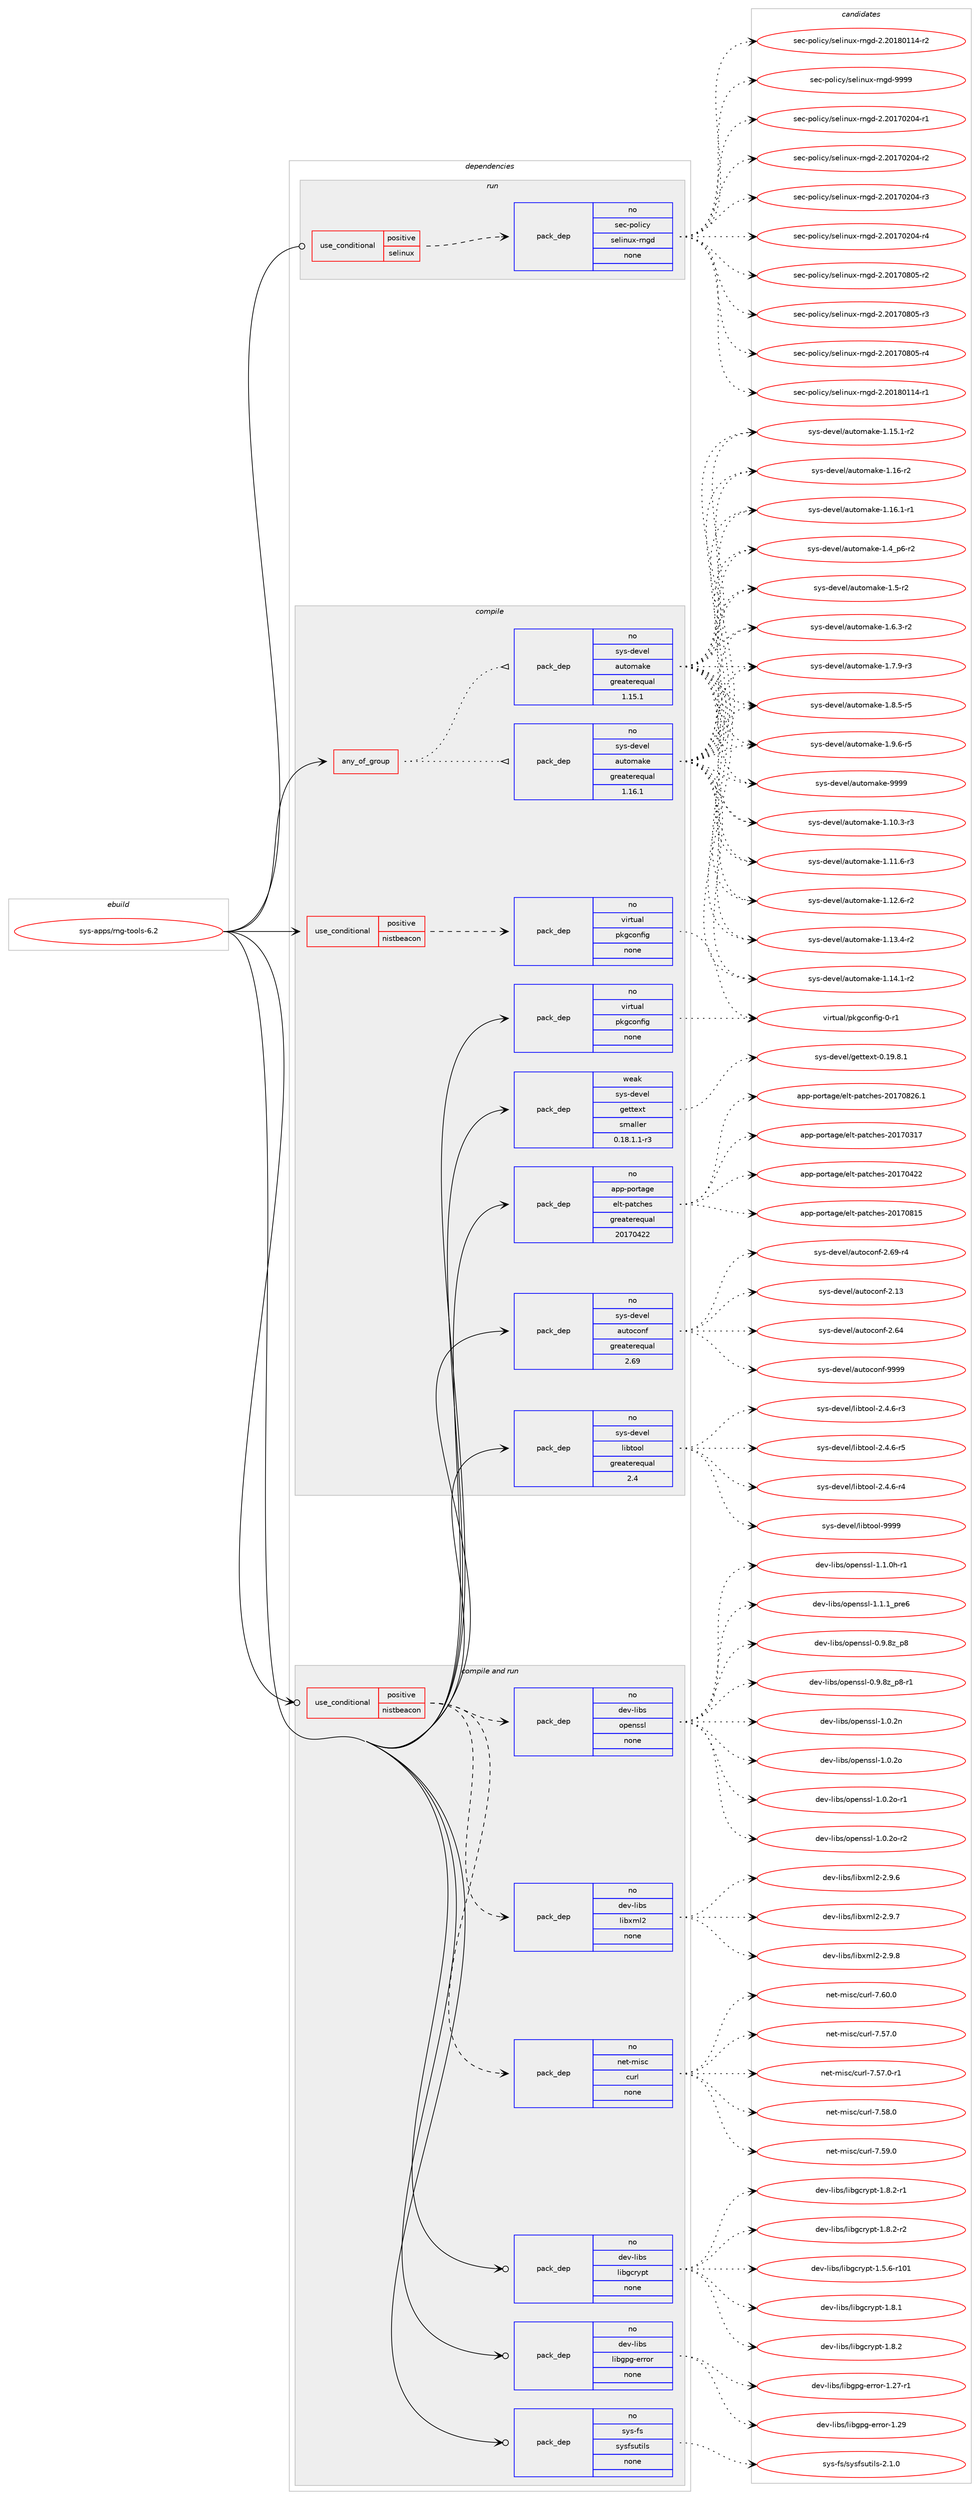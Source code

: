 digraph prolog {

# *************
# Graph options
# *************

newrank=true;
concentrate=true;
compound=true;
graph [rankdir=LR,fontname=Helvetica,fontsize=10,ranksep=1.5];#, ranksep=2.5, nodesep=0.2];
edge  [arrowhead=vee];
node  [fontname=Helvetica,fontsize=10];

# **********
# The ebuild
# **********

subgraph cluster_leftcol {
color=gray;
rank=same;
label=<<i>ebuild</i>>;
id [label="sys-apps/rng-tools-6.2", color=red, width=4, href="../sys-apps/rng-tools-6.2.svg"];
}

# ****************
# The dependencies
# ****************

subgraph cluster_midcol {
color=gray;
label=<<i>dependencies</i>>;
subgraph cluster_compile {
fillcolor="#eeeeee";
style=filled;
label=<<i>compile</i>>;
subgraph any49 {
dependency7922 [label=<<TABLE BORDER="0" CELLBORDER="1" CELLSPACING="0" CELLPADDING="4"><TR><TD CELLPADDING="10">any_of_group</TD></TR></TABLE>>, shape=none, color=red];subgraph pack6847 {
dependency7923 [label=<<TABLE BORDER="0" CELLBORDER="1" CELLSPACING="0" CELLPADDING="4" WIDTH="220"><TR><TD ROWSPAN="6" CELLPADDING="30">pack_dep</TD></TR><TR><TD WIDTH="110">no</TD></TR><TR><TD>sys-devel</TD></TR><TR><TD>automake</TD></TR><TR><TD>greaterequal</TD></TR><TR><TD>1.16.1</TD></TR></TABLE>>, shape=none, color=blue];
}
dependency7922:e -> dependency7923:w [weight=20,style="dotted",arrowhead="oinv"];
subgraph pack6848 {
dependency7924 [label=<<TABLE BORDER="0" CELLBORDER="1" CELLSPACING="0" CELLPADDING="4" WIDTH="220"><TR><TD ROWSPAN="6" CELLPADDING="30">pack_dep</TD></TR><TR><TD WIDTH="110">no</TD></TR><TR><TD>sys-devel</TD></TR><TR><TD>automake</TD></TR><TR><TD>greaterequal</TD></TR><TR><TD>1.15.1</TD></TR></TABLE>>, shape=none, color=blue];
}
dependency7922:e -> dependency7924:w [weight=20,style="dotted",arrowhead="oinv"];
}
id:e -> dependency7922:w [weight=20,style="solid",arrowhead="vee"];
subgraph cond1025 {
dependency7925 [label=<<TABLE BORDER="0" CELLBORDER="1" CELLSPACING="0" CELLPADDING="4"><TR><TD ROWSPAN="3" CELLPADDING="10">use_conditional</TD></TR><TR><TD>positive</TD></TR><TR><TD>nistbeacon</TD></TR></TABLE>>, shape=none, color=red];
subgraph pack6849 {
dependency7926 [label=<<TABLE BORDER="0" CELLBORDER="1" CELLSPACING="0" CELLPADDING="4" WIDTH="220"><TR><TD ROWSPAN="6" CELLPADDING="30">pack_dep</TD></TR><TR><TD WIDTH="110">no</TD></TR><TR><TD>virtual</TD></TR><TR><TD>pkgconfig</TD></TR><TR><TD>none</TD></TR><TR><TD></TD></TR></TABLE>>, shape=none, color=blue];
}
dependency7925:e -> dependency7926:w [weight=20,style="dashed",arrowhead="vee"];
}
id:e -> dependency7925:w [weight=20,style="solid",arrowhead="vee"];
subgraph pack6850 {
dependency7927 [label=<<TABLE BORDER="0" CELLBORDER="1" CELLSPACING="0" CELLPADDING="4" WIDTH="220"><TR><TD ROWSPAN="6" CELLPADDING="30">pack_dep</TD></TR><TR><TD WIDTH="110">no</TD></TR><TR><TD>app-portage</TD></TR><TR><TD>elt-patches</TD></TR><TR><TD>greaterequal</TD></TR><TR><TD>20170422</TD></TR></TABLE>>, shape=none, color=blue];
}
id:e -> dependency7927:w [weight=20,style="solid",arrowhead="vee"];
subgraph pack6851 {
dependency7928 [label=<<TABLE BORDER="0" CELLBORDER="1" CELLSPACING="0" CELLPADDING="4" WIDTH="220"><TR><TD ROWSPAN="6" CELLPADDING="30">pack_dep</TD></TR><TR><TD WIDTH="110">no</TD></TR><TR><TD>sys-devel</TD></TR><TR><TD>autoconf</TD></TR><TR><TD>greaterequal</TD></TR><TR><TD>2.69</TD></TR></TABLE>>, shape=none, color=blue];
}
id:e -> dependency7928:w [weight=20,style="solid",arrowhead="vee"];
subgraph pack6852 {
dependency7929 [label=<<TABLE BORDER="0" CELLBORDER="1" CELLSPACING="0" CELLPADDING="4" WIDTH="220"><TR><TD ROWSPAN="6" CELLPADDING="30">pack_dep</TD></TR><TR><TD WIDTH="110">no</TD></TR><TR><TD>sys-devel</TD></TR><TR><TD>libtool</TD></TR><TR><TD>greaterequal</TD></TR><TR><TD>2.4</TD></TR></TABLE>>, shape=none, color=blue];
}
id:e -> dependency7929:w [weight=20,style="solid",arrowhead="vee"];
subgraph pack6853 {
dependency7930 [label=<<TABLE BORDER="0" CELLBORDER="1" CELLSPACING="0" CELLPADDING="4" WIDTH="220"><TR><TD ROWSPAN="6" CELLPADDING="30">pack_dep</TD></TR><TR><TD WIDTH="110">no</TD></TR><TR><TD>virtual</TD></TR><TR><TD>pkgconfig</TD></TR><TR><TD>none</TD></TR><TR><TD></TD></TR></TABLE>>, shape=none, color=blue];
}
id:e -> dependency7930:w [weight=20,style="solid",arrowhead="vee"];
subgraph pack6854 {
dependency7931 [label=<<TABLE BORDER="0" CELLBORDER="1" CELLSPACING="0" CELLPADDING="4" WIDTH="220"><TR><TD ROWSPAN="6" CELLPADDING="30">pack_dep</TD></TR><TR><TD WIDTH="110">weak</TD></TR><TR><TD>sys-devel</TD></TR><TR><TD>gettext</TD></TR><TR><TD>smaller</TD></TR><TR><TD>0.18.1.1-r3</TD></TR></TABLE>>, shape=none, color=blue];
}
id:e -> dependency7931:w [weight=20,style="solid",arrowhead="vee"];
}
subgraph cluster_compileandrun {
fillcolor="#eeeeee";
style=filled;
label=<<i>compile and run</i>>;
subgraph cond1026 {
dependency7932 [label=<<TABLE BORDER="0" CELLBORDER="1" CELLSPACING="0" CELLPADDING="4"><TR><TD ROWSPAN="3" CELLPADDING="10">use_conditional</TD></TR><TR><TD>positive</TD></TR><TR><TD>nistbeacon</TD></TR></TABLE>>, shape=none, color=red];
subgraph pack6855 {
dependency7933 [label=<<TABLE BORDER="0" CELLBORDER="1" CELLSPACING="0" CELLPADDING="4" WIDTH="220"><TR><TD ROWSPAN="6" CELLPADDING="30">pack_dep</TD></TR><TR><TD WIDTH="110">no</TD></TR><TR><TD>net-misc</TD></TR><TR><TD>curl</TD></TR><TR><TD>none</TD></TR><TR><TD></TD></TR></TABLE>>, shape=none, color=blue];
}
dependency7932:e -> dependency7933:w [weight=20,style="dashed",arrowhead="vee"];
subgraph pack6856 {
dependency7934 [label=<<TABLE BORDER="0" CELLBORDER="1" CELLSPACING="0" CELLPADDING="4" WIDTH="220"><TR><TD ROWSPAN="6" CELLPADDING="30">pack_dep</TD></TR><TR><TD WIDTH="110">no</TD></TR><TR><TD>dev-libs</TD></TR><TR><TD>libxml2</TD></TR><TR><TD>none</TD></TR><TR><TD></TD></TR></TABLE>>, shape=none, color=blue];
}
dependency7932:e -> dependency7934:w [weight=20,style="dashed",arrowhead="vee"];
subgraph pack6857 {
dependency7935 [label=<<TABLE BORDER="0" CELLBORDER="1" CELLSPACING="0" CELLPADDING="4" WIDTH="220"><TR><TD ROWSPAN="6" CELLPADDING="30">pack_dep</TD></TR><TR><TD WIDTH="110">no</TD></TR><TR><TD>dev-libs</TD></TR><TR><TD>openssl</TD></TR><TR><TD>none</TD></TR><TR><TD></TD></TR></TABLE>>, shape=none, color=blue];
}
dependency7932:e -> dependency7935:w [weight=20,style="dashed",arrowhead="vee"];
}
id:e -> dependency7932:w [weight=20,style="solid",arrowhead="odotvee"];
subgraph pack6858 {
dependency7936 [label=<<TABLE BORDER="0" CELLBORDER="1" CELLSPACING="0" CELLPADDING="4" WIDTH="220"><TR><TD ROWSPAN="6" CELLPADDING="30">pack_dep</TD></TR><TR><TD WIDTH="110">no</TD></TR><TR><TD>dev-libs</TD></TR><TR><TD>libgcrypt</TD></TR><TR><TD>none</TD></TR><TR><TD></TD></TR></TABLE>>, shape=none, color=blue];
}
id:e -> dependency7936:w [weight=20,style="solid",arrowhead="odotvee"];
subgraph pack6859 {
dependency7937 [label=<<TABLE BORDER="0" CELLBORDER="1" CELLSPACING="0" CELLPADDING="4" WIDTH="220"><TR><TD ROWSPAN="6" CELLPADDING="30">pack_dep</TD></TR><TR><TD WIDTH="110">no</TD></TR><TR><TD>dev-libs</TD></TR><TR><TD>libgpg-error</TD></TR><TR><TD>none</TD></TR><TR><TD></TD></TR></TABLE>>, shape=none, color=blue];
}
id:e -> dependency7937:w [weight=20,style="solid",arrowhead="odotvee"];
subgraph pack6860 {
dependency7938 [label=<<TABLE BORDER="0" CELLBORDER="1" CELLSPACING="0" CELLPADDING="4" WIDTH="220"><TR><TD ROWSPAN="6" CELLPADDING="30">pack_dep</TD></TR><TR><TD WIDTH="110">no</TD></TR><TR><TD>sys-fs</TD></TR><TR><TD>sysfsutils</TD></TR><TR><TD>none</TD></TR><TR><TD></TD></TR></TABLE>>, shape=none, color=blue];
}
id:e -> dependency7938:w [weight=20,style="solid",arrowhead="odotvee"];
}
subgraph cluster_run {
fillcolor="#eeeeee";
style=filled;
label=<<i>run</i>>;
subgraph cond1027 {
dependency7939 [label=<<TABLE BORDER="0" CELLBORDER="1" CELLSPACING="0" CELLPADDING="4"><TR><TD ROWSPAN="3" CELLPADDING="10">use_conditional</TD></TR><TR><TD>positive</TD></TR><TR><TD>selinux</TD></TR></TABLE>>, shape=none, color=red];
subgraph pack6861 {
dependency7940 [label=<<TABLE BORDER="0" CELLBORDER="1" CELLSPACING="0" CELLPADDING="4" WIDTH="220"><TR><TD ROWSPAN="6" CELLPADDING="30">pack_dep</TD></TR><TR><TD WIDTH="110">no</TD></TR><TR><TD>sec-policy</TD></TR><TR><TD>selinux-rngd</TD></TR><TR><TD>none</TD></TR><TR><TD></TD></TR></TABLE>>, shape=none, color=blue];
}
dependency7939:e -> dependency7940:w [weight=20,style="dashed",arrowhead="vee"];
}
id:e -> dependency7939:w [weight=20,style="solid",arrowhead="odot"];
}
}

# **************
# The candidates
# **************

subgraph cluster_choices {
rank=same;
color=gray;
label=<<i>candidates</i>>;

subgraph choice6847 {
color=black;
nodesep=1;
choice11512111545100101118101108479711711611110997107101454946494846514511451 [label="sys-devel/automake-1.10.3-r3", color=red, width=4,href="../sys-devel/automake-1.10.3-r3.svg"];
choice11512111545100101118101108479711711611110997107101454946494946544511451 [label="sys-devel/automake-1.11.6-r3", color=red, width=4,href="../sys-devel/automake-1.11.6-r3.svg"];
choice11512111545100101118101108479711711611110997107101454946495046544511450 [label="sys-devel/automake-1.12.6-r2", color=red, width=4,href="../sys-devel/automake-1.12.6-r2.svg"];
choice11512111545100101118101108479711711611110997107101454946495146524511450 [label="sys-devel/automake-1.13.4-r2", color=red, width=4,href="../sys-devel/automake-1.13.4-r2.svg"];
choice11512111545100101118101108479711711611110997107101454946495246494511450 [label="sys-devel/automake-1.14.1-r2", color=red, width=4,href="../sys-devel/automake-1.14.1-r2.svg"];
choice11512111545100101118101108479711711611110997107101454946495346494511450 [label="sys-devel/automake-1.15.1-r2", color=red, width=4,href="../sys-devel/automake-1.15.1-r2.svg"];
choice1151211154510010111810110847971171161111099710710145494649544511450 [label="sys-devel/automake-1.16-r2", color=red, width=4,href="../sys-devel/automake-1.16-r2.svg"];
choice11512111545100101118101108479711711611110997107101454946495446494511449 [label="sys-devel/automake-1.16.1-r1", color=red, width=4,href="../sys-devel/automake-1.16.1-r1.svg"];
choice115121115451001011181011084797117116111109971071014549465295112544511450 [label="sys-devel/automake-1.4_p6-r2", color=red, width=4,href="../sys-devel/automake-1.4_p6-r2.svg"];
choice11512111545100101118101108479711711611110997107101454946534511450 [label="sys-devel/automake-1.5-r2", color=red, width=4,href="../sys-devel/automake-1.5-r2.svg"];
choice115121115451001011181011084797117116111109971071014549465446514511450 [label="sys-devel/automake-1.6.3-r2", color=red, width=4,href="../sys-devel/automake-1.6.3-r2.svg"];
choice115121115451001011181011084797117116111109971071014549465546574511451 [label="sys-devel/automake-1.7.9-r3", color=red, width=4,href="../sys-devel/automake-1.7.9-r3.svg"];
choice115121115451001011181011084797117116111109971071014549465646534511453 [label="sys-devel/automake-1.8.5-r5", color=red, width=4,href="../sys-devel/automake-1.8.5-r5.svg"];
choice115121115451001011181011084797117116111109971071014549465746544511453 [label="sys-devel/automake-1.9.6-r5", color=red, width=4,href="../sys-devel/automake-1.9.6-r5.svg"];
choice115121115451001011181011084797117116111109971071014557575757 [label="sys-devel/automake-9999", color=red, width=4,href="../sys-devel/automake-9999.svg"];
dependency7923:e -> choice11512111545100101118101108479711711611110997107101454946494846514511451:w [style=dotted,weight="100"];
dependency7923:e -> choice11512111545100101118101108479711711611110997107101454946494946544511451:w [style=dotted,weight="100"];
dependency7923:e -> choice11512111545100101118101108479711711611110997107101454946495046544511450:w [style=dotted,weight="100"];
dependency7923:e -> choice11512111545100101118101108479711711611110997107101454946495146524511450:w [style=dotted,weight="100"];
dependency7923:e -> choice11512111545100101118101108479711711611110997107101454946495246494511450:w [style=dotted,weight="100"];
dependency7923:e -> choice11512111545100101118101108479711711611110997107101454946495346494511450:w [style=dotted,weight="100"];
dependency7923:e -> choice1151211154510010111810110847971171161111099710710145494649544511450:w [style=dotted,weight="100"];
dependency7923:e -> choice11512111545100101118101108479711711611110997107101454946495446494511449:w [style=dotted,weight="100"];
dependency7923:e -> choice115121115451001011181011084797117116111109971071014549465295112544511450:w [style=dotted,weight="100"];
dependency7923:e -> choice11512111545100101118101108479711711611110997107101454946534511450:w [style=dotted,weight="100"];
dependency7923:e -> choice115121115451001011181011084797117116111109971071014549465446514511450:w [style=dotted,weight="100"];
dependency7923:e -> choice115121115451001011181011084797117116111109971071014549465546574511451:w [style=dotted,weight="100"];
dependency7923:e -> choice115121115451001011181011084797117116111109971071014549465646534511453:w [style=dotted,weight="100"];
dependency7923:e -> choice115121115451001011181011084797117116111109971071014549465746544511453:w [style=dotted,weight="100"];
dependency7923:e -> choice115121115451001011181011084797117116111109971071014557575757:w [style=dotted,weight="100"];
}
subgraph choice6848 {
color=black;
nodesep=1;
choice11512111545100101118101108479711711611110997107101454946494846514511451 [label="sys-devel/automake-1.10.3-r3", color=red, width=4,href="../sys-devel/automake-1.10.3-r3.svg"];
choice11512111545100101118101108479711711611110997107101454946494946544511451 [label="sys-devel/automake-1.11.6-r3", color=red, width=4,href="../sys-devel/automake-1.11.6-r3.svg"];
choice11512111545100101118101108479711711611110997107101454946495046544511450 [label="sys-devel/automake-1.12.6-r2", color=red, width=4,href="../sys-devel/automake-1.12.6-r2.svg"];
choice11512111545100101118101108479711711611110997107101454946495146524511450 [label="sys-devel/automake-1.13.4-r2", color=red, width=4,href="../sys-devel/automake-1.13.4-r2.svg"];
choice11512111545100101118101108479711711611110997107101454946495246494511450 [label="sys-devel/automake-1.14.1-r2", color=red, width=4,href="../sys-devel/automake-1.14.1-r2.svg"];
choice11512111545100101118101108479711711611110997107101454946495346494511450 [label="sys-devel/automake-1.15.1-r2", color=red, width=4,href="../sys-devel/automake-1.15.1-r2.svg"];
choice1151211154510010111810110847971171161111099710710145494649544511450 [label="sys-devel/automake-1.16-r2", color=red, width=4,href="../sys-devel/automake-1.16-r2.svg"];
choice11512111545100101118101108479711711611110997107101454946495446494511449 [label="sys-devel/automake-1.16.1-r1", color=red, width=4,href="../sys-devel/automake-1.16.1-r1.svg"];
choice115121115451001011181011084797117116111109971071014549465295112544511450 [label="sys-devel/automake-1.4_p6-r2", color=red, width=4,href="../sys-devel/automake-1.4_p6-r2.svg"];
choice11512111545100101118101108479711711611110997107101454946534511450 [label="sys-devel/automake-1.5-r2", color=red, width=4,href="../sys-devel/automake-1.5-r2.svg"];
choice115121115451001011181011084797117116111109971071014549465446514511450 [label="sys-devel/automake-1.6.3-r2", color=red, width=4,href="../sys-devel/automake-1.6.3-r2.svg"];
choice115121115451001011181011084797117116111109971071014549465546574511451 [label="sys-devel/automake-1.7.9-r3", color=red, width=4,href="../sys-devel/automake-1.7.9-r3.svg"];
choice115121115451001011181011084797117116111109971071014549465646534511453 [label="sys-devel/automake-1.8.5-r5", color=red, width=4,href="../sys-devel/automake-1.8.5-r5.svg"];
choice115121115451001011181011084797117116111109971071014549465746544511453 [label="sys-devel/automake-1.9.6-r5", color=red, width=4,href="../sys-devel/automake-1.9.6-r5.svg"];
choice115121115451001011181011084797117116111109971071014557575757 [label="sys-devel/automake-9999", color=red, width=4,href="../sys-devel/automake-9999.svg"];
dependency7924:e -> choice11512111545100101118101108479711711611110997107101454946494846514511451:w [style=dotted,weight="100"];
dependency7924:e -> choice11512111545100101118101108479711711611110997107101454946494946544511451:w [style=dotted,weight="100"];
dependency7924:e -> choice11512111545100101118101108479711711611110997107101454946495046544511450:w [style=dotted,weight="100"];
dependency7924:e -> choice11512111545100101118101108479711711611110997107101454946495146524511450:w [style=dotted,weight="100"];
dependency7924:e -> choice11512111545100101118101108479711711611110997107101454946495246494511450:w [style=dotted,weight="100"];
dependency7924:e -> choice11512111545100101118101108479711711611110997107101454946495346494511450:w [style=dotted,weight="100"];
dependency7924:e -> choice1151211154510010111810110847971171161111099710710145494649544511450:w [style=dotted,weight="100"];
dependency7924:e -> choice11512111545100101118101108479711711611110997107101454946495446494511449:w [style=dotted,weight="100"];
dependency7924:e -> choice115121115451001011181011084797117116111109971071014549465295112544511450:w [style=dotted,weight="100"];
dependency7924:e -> choice11512111545100101118101108479711711611110997107101454946534511450:w [style=dotted,weight="100"];
dependency7924:e -> choice115121115451001011181011084797117116111109971071014549465446514511450:w [style=dotted,weight="100"];
dependency7924:e -> choice115121115451001011181011084797117116111109971071014549465546574511451:w [style=dotted,weight="100"];
dependency7924:e -> choice115121115451001011181011084797117116111109971071014549465646534511453:w [style=dotted,weight="100"];
dependency7924:e -> choice115121115451001011181011084797117116111109971071014549465746544511453:w [style=dotted,weight="100"];
dependency7924:e -> choice115121115451001011181011084797117116111109971071014557575757:w [style=dotted,weight="100"];
}
subgraph choice6849 {
color=black;
nodesep=1;
choice11810511411611797108471121071039911111010210510345484511449 [label="virtual/pkgconfig-0-r1", color=red, width=4,href="../virtual/pkgconfig-0-r1.svg"];
dependency7926:e -> choice11810511411611797108471121071039911111010210510345484511449:w [style=dotted,weight="100"];
}
subgraph choice6850 {
color=black;
nodesep=1;
choice97112112451121111141169710310147101108116451129711699104101115455048495548514955 [label="app-portage/elt-patches-20170317", color=red, width=4,href="../app-portage/elt-patches-20170317.svg"];
choice97112112451121111141169710310147101108116451129711699104101115455048495548525050 [label="app-portage/elt-patches-20170422", color=red, width=4,href="../app-portage/elt-patches-20170422.svg"];
choice97112112451121111141169710310147101108116451129711699104101115455048495548564953 [label="app-portage/elt-patches-20170815", color=red, width=4,href="../app-portage/elt-patches-20170815.svg"];
choice971121124511211111411697103101471011081164511297116991041011154550484955485650544649 [label="app-portage/elt-patches-20170826.1", color=red, width=4,href="../app-portage/elt-patches-20170826.1.svg"];
dependency7927:e -> choice97112112451121111141169710310147101108116451129711699104101115455048495548514955:w [style=dotted,weight="100"];
dependency7927:e -> choice97112112451121111141169710310147101108116451129711699104101115455048495548525050:w [style=dotted,weight="100"];
dependency7927:e -> choice97112112451121111141169710310147101108116451129711699104101115455048495548564953:w [style=dotted,weight="100"];
dependency7927:e -> choice971121124511211111411697103101471011081164511297116991041011154550484955485650544649:w [style=dotted,weight="100"];
}
subgraph choice6851 {
color=black;
nodesep=1;
choice115121115451001011181011084797117116111991111101024550464951 [label="sys-devel/autoconf-2.13", color=red, width=4,href="../sys-devel/autoconf-2.13.svg"];
choice115121115451001011181011084797117116111991111101024550465452 [label="sys-devel/autoconf-2.64", color=red, width=4,href="../sys-devel/autoconf-2.64.svg"];
choice1151211154510010111810110847971171161119911111010245504654574511452 [label="sys-devel/autoconf-2.69-r4", color=red, width=4,href="../sys-devel/autoconf-2.69-r4.svg"];
choice115121115451001011181011084797117116111991111101024557575757 [label="sys-devel/autoconf-9999", color=red, width=4,href="../sys-devel/autoconf-9999.svg"];
dependency7928:e -> choice115121115451001011181011084797117116111991111101024550464951:w [style=dotted,weight="100"];
dependency7928:e -> choice115121115451001011181011084797117116111991111101024550465452:w [style=dotted,weight="100"];
dependency7928:e -> choice1151211154510010111810110847971171161119911111010245504654574511452:w [style=dotted,weight="100"];
dependency7928:e -> choice115121115451001011181011084797117116111991111101024557575757:w [style=dotted,weight="100"];
}
subgraph choice6852 {
color=black;
nodesep=1;
choice1151211154510010111810110847108105981161111111084550465246544511451 [label="sys-devel/libtool-2.4.6-r3", color=red, width=4,href="../sys-devel/libtool-2.4.6-r3.svg"];
choice1151211154510010111810110847108105981161111111084550465246544511452 [label="sys-devel/libtool-2.4.6-r4", color=red, width=4,href="../sys-devel/libtool-2.4.6-r4.svg"];
choice1151211154510010111810110847108105981161111111084550465246544511453 [label="sys-devel/libtool-2.4.6-r5", color=red, width=4,href="../sys-devel/libtool-2.4.6-r5.svg"];
choice1151211154510010111810110847108105981161111111084557575757 [label="sys-devel/libtool-9999", color=red, width=4,href="../sys-devel/libtool-9999.svg"];
dependency7929:e -> choice1151211154510010111810110847108105981161111111084550465246544511451:w [style=dotted,weight="100"];
dependency7929:e -> choice1151211154510010111810110847108105981161111111084550465246544511452:w [style=dotted,weight="100"];
dependency7929:e -> choice1151211154510010111810110847108105981161111111084550465246544511453:w [style=dotted,weight="100"];
dependency7929:e -> choice1151211154510010111810110847108105981161111111084557575757:w [style=dotted,weight="100"];
}
subgraph choice6853 {
color=black;
nodesep=1;
choice11810511411611797108471121071039911111010210510345484511449 [label="virtual/pkgconfig-0-r1", color=red, width=4,href="../virtual/pkgconfig-0-r1.svg"];
dependency7930:e -> choice11810511411611797108471121071039911111010210510345484511449:w [style=dotted,weight="100"];
}
subgraph choice6854 {
color=black;
nodesep=1;
choice1151211154510010111810110847103101116116101120116454846495746564649 [label="sys-devel/gettext-0.19.8.1", color=red, width=4,href="../sys-devel/gettext-0.19.8.1.svg"];
dependency7931:e -> choice1151211154510010111810110847103101116116101120116454846495746564649:w [style=dotted,weight="100"];
}
subgraph choice6855 {
color=black;
nodesep=1;
choice1101011164510910511599479911711410845554653554648 [label="net-misc/curl-7.57.0", color=red, width=4,href="../net-misc/curl-7.57.0.svg"];
choice11010111645109105115994799117114108455546535546484511449 [label="net-misc/curl-7.57.0-r1", color=red, width=4,href="../net-misc/curl-7.57.0-r1.svg"];
choice1101011164510910511599479911711410845554653564648 [label="net-misc/curl-7.58.0", color=red, width=4,href="../net-misc/curl-7.58.0.svg"];
choice1101011164510910511599479911711410845554653574648 [label="net-misc/curl-7.59.0", color=red, width=4,href="../net-misc/curl-7.59.0.svg"];
choice1101011164510910511599479911711410845554654484648 [label="net-misc/curl-7.60.0", color=red, width=4,href="../net-misc/curl-7.60.0.svg"];
dependency7933:e -> choice1101011164510910511599479911711410845554653554648:w [style=dotted,weight="100"];
dependency7933:e -> choice11010111645109105115994799117114108455546535546484511449:w [style=dotted,weight="100"];
dependency7933:e -> choice1101011164510910511599479911711410845554653564648:w [style=dotted,weight="100"];
dependency7933:e -> choice1101011164510910511599479911711410845554653574648:w [style=dotted,weight="100"];
dependency7933:e -> choice1101011164510910511599479911711410845554654484648:w [style=dotted,weight="100"];
}
subgraph choice6856 {
color=black;
nodesep=1;
choice1001011184510810598115471081059812010910850455046574654 [label="dev-libs/libxml2-2.9.6", color=red, width=4,href="../dev-libs/libxml2-2.9.6.svg"];
choice1001011184510810598115471081059812010910850455046574655 [label="dev-libs/libxml2-2.9.7", color=red, width=4,href="../dev-libs/libxml2-2.9.7.svg"];
choice1001011184510810598115471081059812010910850455046574656 [label="dev-libs/libxml2-2.9.8", color=red, width=4,href="../dev-libs/libxml2-2.9.8.svg"];
dependency7934:e -> choice1001011184510810598115471081059812010910850455046574654:w [style=dotted,weight="100"];
dependency7934:e -> choice1001011184510810598115471081059812010910850455046574655:w [style=dotted,weight="100"];
dependency7934:e -> choice1001011184510810598115471081059812010910850455046574656:w [style=dotted,weight="100"];
}
subgraph choice6857 {
color=black;
nodesep=1;
choice1001011184510810598115471111121011101151151084548465746561229511256 [label="dev-libs/openssl-0.9.8z_p8", color=red, width=4,href="../dev-libs/openssl-0.9.8z_p8.svg"];
choice10010111845108105981154711111210111011511510845484657465612295112564511449 [label="dev-libs/openssl-0.9.8z_p8-r1", color=red, width=4,href="../dev-libs/openssl-0.9.8z_p8-r1.svg"];
choice100101118451081059811547111112101110115115108454946484650110 [label="dev-libs/openssl-1.0.2n", color=red, width=4,href="../dev-libs/openssl-1.0.2n.svg"];
choice100101118451081059811547111112101110115115108454946484650111 [label="dev-libs/openssl-1.0.2o", color=red, width=4,href="../dev-libs/openssl-1.0.2o.svg"];
choice1001011184510810598115471111121011101151151084549464846501114511449 [label="dev-libs/openssl-1.0.2o-r1", color=red, width=4,href="../dev-libs/openssl-1.0.2o-r1.svg"];
choice1001011184510810598115471111121011101151151084549464846501114511450 [label="dev-libs/openssl-1.0.2o-r2", color=red, width=4,href="../dev-libs/openssl-1.0.2o-r2.svg"];
choice1001011184510810598115471111121011101151151084549464946481044511449 [label="dev-libs/openssl-1.1.0h-r1", color=red, width=4,href="../dev-libs/openssl-1.1.0h-r1.svg"];
choice1001011184510810598115471111121011101151151084549464946499511211410154 [label="dev-libs/openssl-1.1.1_pre6", color=red, width=4,href="../dev-libs/openssl-1.1.1_pre6.svg"];
dependency7935:e -> choice1001011184510810598115471111121011101151151084548465746561229511256:w [style=dotted,weight="100"];
dependency7935:e -> choice10010111845108105981154711111210111011511510845484657465612295112564511449:w [style=dotted,weight="100"];
dependency7935:e -> choice100101118451081059811547111112101110115115108454946484650110:w [style=dotted,weight="100"];
dependency7935:e -> choice100101118451081059811547111112101110115115108454946484650111:w [style=dotted,weight="100"];
dependency7935:e -> choice1001011184510810598115471111121011101151151084549464846501114511449:w [style=dotted,weight="100"];
dependency7935:e -> choice1001011184510810598115471111121011101151151084549464846501114511450:w [style=dotted,weight="100"];
dependency7935:e -> choice1001011184510810598115471111121011101151151084549464946481044511449:w [style=dotted,weight="100"];
dependency7935:e -> choice1001011184510810598115471111121011101151151084549464946499511211410154:w [style=dotted,weight="100"];
}
subgraph choice6858 {
color=black;
nodesep=1;
choice100101118451081059811547108105981039911412111211645494653465445114494849 [label="dev-libs/libgcrypt-1.5.6-r101", color=red, width=4,href="../dev-libs/libgcrypt-1.5.6-r101.svg"];
choice1001011184510810598115471081059810399114121112116454946564649 [label="dev-libs/libgcrypt-1.8.1", color=red, width=4,href="../dev-libs/libgcrypt-1.8.1.svg"];
choice1001011184510810598115471081059810399114121112116454946564650 [label="dev-libs/libgcrypt-1.8.2", color=red, width=4,href="../dev-libs/libgcrypt-1.8.2.svg"];
choice10010111845108105981154710810598103991141211121164549465646504511449 [label="dev-libs/libgcrypt-1.8.2-r1", color=red, width=4,href="../dev-libs/libgcrypt-1.8.2-r1.svg"];
choice10010111845108105981154710810598103991141211121164549465646504511450 [label="dev-libs/libgcrypt-1.8.2-r2", color=red, width=4,href="../dev-libs/libgcrypt-1.8.2-r2.svg"];
dependency7936:e -> choice100101118451081059811547108105981039911412111211645494653465445114494849:w [style=dotted,weight="100"];
dependency7936:e -> choice1001011184510810598115471081059810399114121112116454946564649:w [style=dotted,weight="100"];
dependency7936:e -> choice1001011184510810598115471081059810399114121112116454946564650:w [style=dotted,weight="100"];
dependency7936:e -> choice10010111845108105981154710810598103991141211121164549465646504511449:w [style=dotted,weight="100"];
dependency7936:e -> choice10010111845108105981154710810598103991141211121164549465646504511450:w [style=dotted,weight="100"];
}
subgraph choice6859 {
color=black;
nodesep=1;
choice100101118451081059811547108105981031121034510111411411111445494650554511449 [label="dev-libs/libgpg-error-1.27-r1", color=red, width=4,href="../dev-libs/libgpg-error-1.27-r1.svg"];
choice10010111845108105981154710810598103112103451011141141111144549465057 [label="dev-libs/libgpg-error-1.29", color=red, width=4,href="../dev-libs/libgpg-error-1.29.svg"];
dependency7937:e -> choice100101118451081059811547108105981031121034510111411411111445494650554511449:w [style=dotted,weight="100"];
dependency7937:e -> choice10010111845108105981154710810598103112103451011141141111144549465057:w [style=dotted,weight="100"];
}
subgraph choice6860 {
color=black;
nodesep=1;
choice1151211154510211547115121115102115117116105108115455046494648 [label="sys-fs/sysfsutils-2.1.0", color=red, width=4,href="../sys-fs/sysfsutils-2.1.0.svg"];
dependency7938:e -> choice1151211154510211547115121115102115117116105108115455046494648:w [style=dotted,weight="100"];
}
subgraph choice6861 {
color=black;
nodesep=1;
choice115101994511211110810599121471151011081051101171204511411010310045504650484955485048524511449 [label="sec-policy/selinux-rngd-2.20170204-r1", color=red, width=4,href="../sec-policy/selinux-rngd-2.20170204-r1.svg"];
choice115101994511211110810599121471151011081051101171204511411010310045504650484955485048524511450 [label="sec-policy/selinux-rngd-2.20170204-r2", color=red, width=4,href="../sec-policy/selinux-rngd-2.20170204-r2.svg"];
choice115101994511211110810599121471151011081051101171204511411010310045504650484955485048524511451 [label="sec-policy/selinux-rngd-2.20170204-r3", color=red, width=4,href="../sec-policy/selinux-rngd-2.20170204-r3.svg"];
choice115101994511211110810599121471151011081051101171204511411010310045504650484955485048524511452 [label="sec-policy/selinux-rngd-2.20170204-r4", color=red, width=4,href="../sec-policy/selinux-rngd-2.20170204-r4.svg"];
choice115101994511211110810599121471151011081051101171204511411010310045504650484955485648534511450 [label="sec-policy/selinux-rngd-2.20170805-r2", color=red, width=4,href="../sec-policy/selinux-rngd-2.20170805-r2.svg"];
choice115101994511211110810599121471151011081051101171204511411010310045504650484955485648534511451 [label="sec-policy/selinux-rngd-2.20170805-r3", color=red, width=4,href="../sec-policy/selinux-rngd-2.20170805-r3.svg"];
choice115101994511211110810599121471151011081051101171204511411010310045504650484955485648534511452 [label="sec-policy/selinux-rngd-2.20170805-r4", color=red, width=4,href="../sec-policy/selinux-rngd-2.20170805-r4.svg"];
choice115101994511211110810599121471151011081051101171204511411010310045504650484956484949524511449 [label="sec-policy/selinux-rngd-2.20180114-r1", color=red, width=4,href="../sec-policy/selinux-rngd-2.20180114-r1.svg"];
choice115101994511211110810599121471151011081051101171204511411010310045504650484956484949524511450 [label="sec-policy/selinux-rngd-2.20180114-r2", color=red, width=4,href="../sec-policy/selinux-rngd-2.20180114-r2.svg"];
choice11510199451121111081059912147115101108105110117120451141101031004557575757 [label="sec-policy/selinux-rngd-9999", color=red, width=4,href="../sec-policy/selinux-rngd-9999.svg"];
dependency7940:e -> choice115101994511211110810599121471151011081051101171204511411010310045504650484955485048524511449:w [style=dotted,weight="100"];
dependency7940:e -> choice115101994511211110810599121471151011081051101171204511411010310045504650484955485048524511450:w [style=dotted,weight="100"];
dependency7940:e -> choice115101994511211110810599121471151011081051101171204511411010310045504650484955485048524511451:w [style=dotted,weight="100"];
dependency7940:e -> choice115101994511211110810599121471151011081051101171204511411010310045504650484955485048524511452:w [style=dotted,weight="100"];
dependency7940:e -> choice115101994511211110810599121471151011081051101171204511411010310045504650484955485648534511450:w [style=dotted,weight="100"];
dependency7940:e -> choice115101994511211110810599121471151011081051101171204511411010310045504650484955485648534511451:w [style=dotted,weight="100"];
dependency7940:e -> choice115101994511211110810599121471151011081051101171204511411010310045504650484955485648534511452:w [style=dotted,weight="100"];
dependency7940:e -> choice115101994511211110810599121471151011081051101171204511411010310045504650484956484949524511449:w [style=dotted,weight="100"];
dependency7940:e -> choice115101994511211110810599121471151011081051101171204511411010310045504650484956484949524511450:w [style=dotted,weight="100"];
dependency7940:e -> choice11510199451121111081059912147115101108105110117120451141101031004557575757:w [style=dotted,weight="100"];
}
}

}

